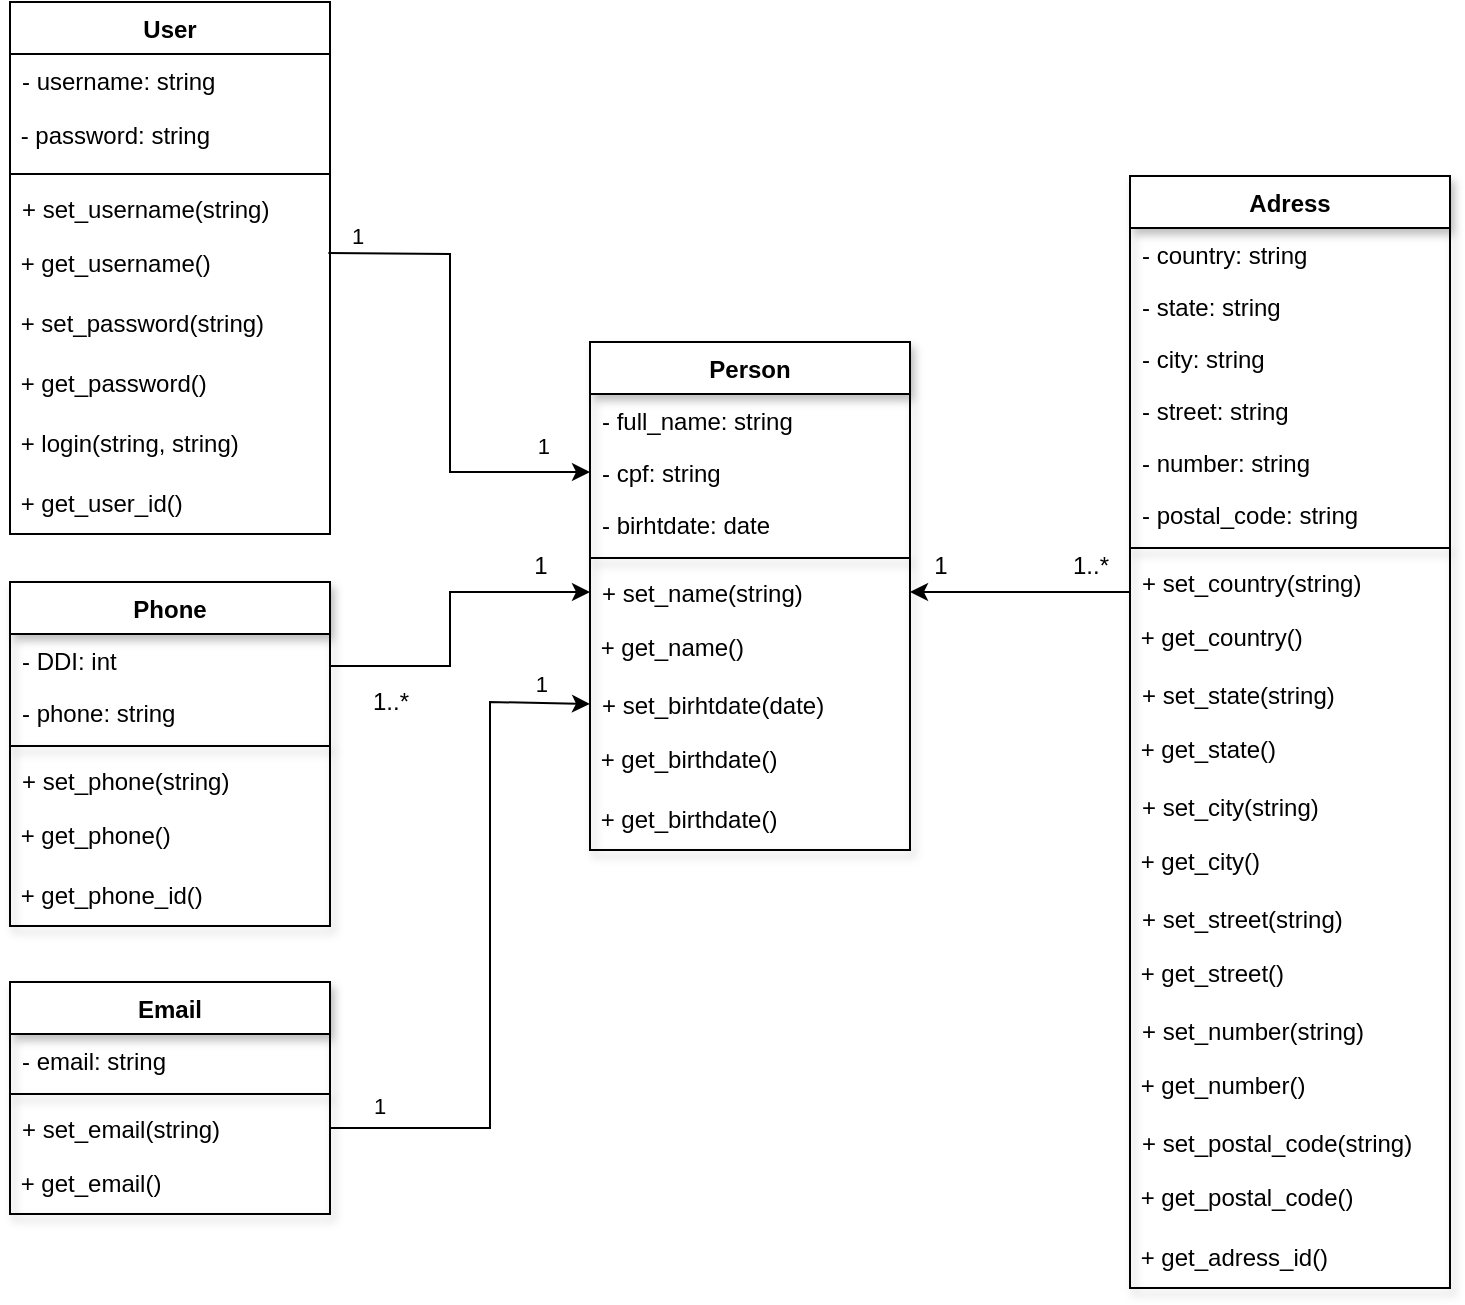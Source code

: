 <mxfile version="20.2.8" type="github">
  <diagram id="C5RBs43oDa-KdzZeNtuy" name="Page-1">
    <mxGraphModel dx="1385" dy="657" grid="1" gridSize="10" guides="1" tooltips="1" connect="1" arrows="1" fold="1" page="1" pageScale="1" pageWidth="827" pageHeight="1169" math="0" shadow="0">
      <root>
        <mxCell id="WIyWlLk6GJQsqaUBKTNV-0" />
        <mxCell id="WIyWlLk6GJQsqaUBKTNV-1" parent="WIyWlLk6GJQsqaUBKTNV-0" />
        <mxCell id="1-Ae5yMaaS1Q80fFnslc-0" value="User" style="swimlane;fontStyle=1;align=center;verticalAlign=top;childLayout=stackLayout;horizontal=1;startSize=26;horizontalStack=0;resizeParent=1;resizeParentMax=0;resizeLast=0;collapsible=1;marginBottom=0;" vertex="1" parent="WIyWlLk6GJQsqaUBKTNV-1">
          <mxGeometry x="60" y="30" width="160" height="266" as="geometry" />
        </mxCell>
        <mxCell id="1-Ae5yMaaS1Q80fFnslc-1" value="- username: string&#xa;" style="text;strokeColor=none;fillColor=none;align=left;verticalAlign=top;spacingLeft=4;spacingRight=4;overflow=hidden;rotatable=0;points=[[0,0.5],[1,0.5]];portConstraint=eastwest;" vertex="1" parent="1-Ae5yMaaS1Q80fFnslc-0">
          <mxGeometry y="26" width="160" height="26" as="geometry" />
        </mxCell>
        <mxCell id="1-Ae5yMaaS1Q80fFnslc-4" value="&amp;nbsp;- password: string" style="text;html=1;resizable=0;autosize=1;align=left;verticalAlign=middle;points=[];fillColor=none;strokeColor=none;rounded=0;" vertex="1" parent="1-Ae5yMaaS1Q80fFnslc-0">
          <mxGeometry y="52" width="160" height="30" as="geometry" />
        </mxCell>
        <mxCell id="1-Ae5yMaaS1Q80fFnslc-2" value="" style="line;strokeWidth=1;fillColor=none;align=left;verticalAlign=middle;spacingTop=-1;spacingLeft=3;spacingRight=3;rotatable=0;labelPosition=right;points=[];portConstraint=eastwest;strokeColor=inherit;" vertex="1" parent="1-Ae5yMaaS1Q80fFnslc-0">
          <mxGeometry y="82" width="160" height="8" as="geometry" />
        </mxCell>
        <mxCell id="1-Ae5yMaaS1Q80fFnslc-3" value="+ set_username(string)" style="text;strokeColor=none;fillColor=none;align=left;verticalAlign=top;spacingLeft=4;spacingRight=4;overflow=hidden;rotatable=0;points=[[0,0.5],[1,0.5]];portConstraint=eastwest;" vertex="1" parent="1-Ae5yMaaS1Q80fFnslc-0">
          <mxGeometry y="90" width="160" height="26" as="geometry" />
        </mxCell>
        <mxCell id="1-Ae5yMaaS1Q80fFnslc-5" value="&amp;nbsp;+ get_username()" style="text;html=1;resizable=0;autosize=1;align=left;verticalAlign=middle;points=[];fillColor=none;strokeColor=none;rounded=0;shadow=1;" vertex="1" parent="1-Ae5yMaaS1Q80fFnslc-0">
          <mxGeometry y="116" width="160" height="30" as="geometry" />
        </mxCell>
        <mxCell id="1-Ae5yMaaS1Q80fFnslc-6" value="&amp;nbsp;+ set_password(string)" style="text;html=1;resizable=0;autosize=1;align=left;verticalAlign=middle;points=[];fillColor=none;strokeColor=none;rounded=0;" vertex="1" parent="1-Ae5yMaaS1Q80fFnslc-0">
          <mxGeometry y="146" width="160" height="30" as="geometry" />
        </mxCell>
        <mxCell id="1-Ae5yMaaS1Q80fFnslc-7" value="&amp;nbsp;+ get_password()" style="text;html=1;resizable=0;autosize=1;align=left;verticalAlign=middle;points=[];fillColor=none;strokeColor=none;rounded=0;shadow=1;" vertex="1" parent="1-Ae5yMaaS1Q80fFnslc-0">
          <mxGeometry y="176" width="160" height="30" as="geometry" />
        </mxCell>
        <mxCell id="1-Ae5yMaaS1Q80fFnslc-8" value="&amp;nbsp;+ login(string, string)" style="text;html=1;resizable=0;autosize=1;align=left;verticalAlign=middle;points=[];fillColor=none;strokeColor=none;rounded=0;shadow=1;" vertex="1" parent="1-Ae5yMaaS1Q80fFnslc-0">
          <mxGeometry y="206" width="160" height="30" as="geometry" />
        </mxCell>
        <mxCell id="1-Ae5yMaaS1Q80fFnslc-78" value="&amp;nbsp;+ get_user_id()" style="text;html=1;resizable=0;autosize=1;align=left;verticalAlign=middle;points=[];fillColor=none;strokeColor=none;rounded=0;shadow=1;" vertex="1" parent="1-Ae5yMaaS1Q80fFnslc-0">
          <mxGeometry y="236" width="160" height="30" as="geometry" />
        </mxCell>
        <mxCell id="1-Ae5yMaaS1Q80fFnslc-9" value="Person" style="swimlane;fontStyle=1;align=center;verticalAlign=top;childLayout=stackLayout;horizontal=1;startSize=26;horizontalStack=0;resizeParent=1;resizeParentMax=0;resizeLast=0;collapsible=1;marginBottom=0;shadow=1;" vertex="1" parent="WIyWlLk6GJQsqaUBKTNV-1">
          <mxGeometry x="350" y="200" width="160" height="254" as="geometry" />
        </mxCell>
        <mxCell id="1-Ae5yMaaS1Q80fFnslc-13" value="- full_name: string" style="text;strokeColor=none;fillColor=none;align=left;verticalAlign=top;spacingLeft=4;spacingRight=4;overflow=hidden;rotatable=0;points=[[0,0.5],[1,0.5]];portConstraint=eastwest;shadow=1;" vertex="1" parent="1-Ae5yMaaS1Q80fFnslc-9">
          <mxGeometry y="26" width="160" height="26" as="geometry" />
        </mxCell>
        <mxCell id="1-Ae5yMaaS1Q80fFnslc-20" value="- cpf: string" style="text;strokeColor=none;fillColor=none;align=left;verticalAlign=top;spacingLeft=4;spacingRight=4;overflow=hidden;rotatable=0;points=[[0,0.5],[1,0.5]];portConstraint=eastwest;shadow=1;" vertex="1" parent="1-Ae5yMaaS1Q80fFnslc-9">
          <mxGeometry y="52" width="160" height="26" as="geometry" />
        </mxCell>
        <mxCell id="1-Ae5yMaaS1Q80fFnslc-10" value="- birhtdate: date" style="text;strokeColor=none;fillColor=none;align=left;verticalAlign=top;spacingLeft=4;spacingRight=4;overflow=hidden;rotatable=0;points=[[0,0.5],[1,0.5]];portConstraint=eastwest;shadow=1;" vertex="1" parent="1-Ae5yMaaS1Q80fFnslc-9">
          <mxGeometry y="78" width="160" height="26" as="geometry" />
        </mxCell>
        <mxCell id="1-Ae5yMaaS1Q80fFnslc-11" value="" style="line;strokeWidth=1;fillColor=none;align=left;verticalAlign=middle;spacingTop=-1;spacingLeft=3;spacingRight=3;rotatable=0;labelPosition=right;points=[];portConstraint=eastwest;strokeColor=inherit;shadow=1;" vertex="1" parent="1-Ae5yMaaS1Q80fFnslc-9">
          <mxGeometry y="104" width="160" height="8" as="geometry" />
        </mxCell>
        <mxCell id="1-Ae5yMaaS1Q80fFnslc-15" value="+ set_name(string)" style="text;strokeColor=none;fillColor=none;align=left;verticalAlign=top;spacingLeft=4;spacingRight=4;overflow=hidden;rotatable=0;points=[[0,0.5],[1,0.5]];portConstraint=eastwest;" vertex="1" parent="1-Ae5yMaaS1Q80fFnslc-9">
          <mxGeometry y="112" width="160" height="26" as="geometry" />
        </mxCell>
        <mxCell id="1-Ae5yMaaS1Q80fFnslc-16" value="&amp;nbsp;+ get_name()" style="text;html=1;resizable=0;autosize=1;align=left;verticalAlign=middle;points=[];fillColor=none;strokeColor=none;rounded=0;shadow=1;" vertex="1" parent="1-Ae5yMaaS1Q80fFnslc-9">
          <mxGeometry y="138" width="160" height="30" as="geometry" />
        </mxCell>
        <mxCell id="1-Ae5yMaaS1Q80fFnslc-17" value="+ set_birhtdate(date)" style="text;strokeColor=none;fillColor=none;align=left;verticalAlign=top;spacingLeft=4;spacingRight=4;overflow=hidden;rotatable=0;points=[[0,0.5],[1,0.5]];portConstraint=eastwest;" vertex="1" parent="1-Ae5yMaaS1Q80fFnslc-9">
          <mxGeometry y="168" width="160" height="26" as="geometry" />
        </mxCell>
        <mxCell id="1-Ae5yMaaS1Q80fFnslc-18" value="&amp;nbsp;+ get_birthdate()" style="text;html=1;resizable=0;autosize=1;align=left;verticalAlign=middle;points=[];fillColor=none;strokeColor=none;rounded=0;shadow=1;" vertex="1" parent="1-Ae5yMaaS1Q80fFnslc-9">
          <mxGeometry y="194" width="160" height="30" as="geometry" />
        </mxCell>
        <mxCell id="1-Ae5yMaaS1Q80fFnslc-76" value="&amp;nbsp;+ get_birthdate()" style="text;html=1;resizable=0;autosize=1;align=left;verticalAlign=middle;points=[];fillColor=none;strokeColor=none;rounded=0;shadow=1;" vertex="1" parent="1-Ae5yMaaS1Q80fFnslc-9">
          <mxGeometry y="224" width="160" height="30" as="geometry" />
        </mxCell>
        <mxCell id="1-Ae5yMaaS1Q80fFnslc-21" value="Adress" style="swimlane;fontStyle=1;align=center;verticalAlign=top;childLayout=stackLayout;horizontal=1;startSize=26;horizontalStack=0;resizeParent=1;resizeParentMax=0;resizeLast=0;collapsible=1;marginBottom=0;shadow=1;" vertex="1" parent="WIyWlLk6GJQsqaUBKTNV-1">
          <mxGeometry x="620" y="117" width="160" height="556" as="geometry" />
        </mxCell>
        <mxCell id="1-Ae5yMaaS1Q80fFnslc-22" value="- country: string" style="text;strokeColor=none;fillColor=none;align=left;verticalAlign=top;spacingLeft=4;spacingRight=4;overflow=hidden;rotatable=0;points=[[0,0.5],[1,0.5]];portConstraint=eastwest;shadow=1;" vertex="1" parent="1-Ae5yMaaS1Q80fFnslc-21">
          <mxGeometry y="26" width="160" height="26" as="geometry" />
        </mxCell>
        <mxCell id="1-Ae5yMaaS1Q80fFnslc-29" value="- state: string" style="text;strokeColor=none;fillColor=none;align=left;verticalAlign=top;spacingLeft=4;spacingRight=4;overflow=hidden;rotatable=0;points=[[0,0.5],[1,0.5]];portConstraint=eastwest;shadow=1;" vertex="1" parent="1-Ae5yMaaS1Q80fFnslc-21">
          <mxGeometry y="52" width="160" height="26" as="geometry" />
        </mxCell>
        <mxCell id="1-Ae5yMaaS1Q80fFnslc-30" value="- city: string" style="text;strokeColor=none;fillColor=none;align=left;verticalAlign=top;spacingLeft=4;spacingRight=4;overflow=hidden;rotatable=0;points=[[0,0.5],[1,0.5]];portConstraint=eastwest;shadow=1;" vertex="1" parent="1-Ae5yMaaS1Q80fFnslc-21">
          <mxGeometry y="78" width="160" height="26" as="geometry" />
        </mxCell>
        <mxCell id="1-Ae5yMaaS1Q80fFnslc-31" value="- street: string" style="text;strokeColor=none;fillColor=none;align=left;verticalAlign=top;spacingLeft=4;spacingRight=4;overflow=hidden;rotatable=0;points=[[0,0.5],[1,0.5]];portConstraint=eastwest;shadow=1;" vertex="1" parent="1-Ae5yMaaS1Q80fFnslc-21">
          <mxGeometry y="104" width="160" height="26" as="geometry" />
        </mxCell>
        <mxCell id="1-Ae5yMaaS1Q80fFnslc-32" value="- number: string" style="text;strokeColor=none;fillColor=none;align=left;verticalAlign=top;spacingLeft=4;spacingRight=4;overflow=hidden;rotatable=0;points=[[0,0.5],[1,0.5]];portConstraint=eastwest;shadow=1;" vertex="1" parent="1-Ae5yMaaS1Q80fFnslc-21">
          <mxGeometry y="130" width="160" height="26" as="geometry" />
        </mxCell>
        <mxCell id="1-Ae5yMaaS1Q80fFnslc-33" value="- postal_code: string" style="text;strokeColor=none;fillColor=none;align=left;verticalAlign=top;spacingLeft=4;spacingRight=4;overflow=hidden;rotatable=0;points=[[0,0.5],[1,0.5]];portConstraint=eastwest;shadow=1;" vertex="1" parent="1-Ae5yMaaS1Q80fFnslc-21">
          <mxGeometry y="156" width="160" height="26" as="geometry" />
        </mxCell>
        <mxCell id="1-Ae5yMaaS1Q80fFnslc-23" value="" style="line;strokeWidth=1;fillColor=none;align=left;verticalAlign=middle;spacingTop=-1;spacingLeft=3;spacingRight=3;rotatable=0;labelPosition=right;points=[];portConstraint=eastwest;strokeColor=inherit;shadow=1;" vertex="1" parent="1-Ae5yMaaS1Q80fFnslc-21">
          <mxGeometry y="182" width="160" height="8" as="geometry" />
        </mxCell>
        <mxCell id="1-Ae5yMaaS1Q80fFnslc-39" value="+ set_country(string)" style="text;strokeColor=none;fillColor=none;align=left;verticalAlign=top;spacingLeft=4;spacingRight=4;overflow=hidden;rotatable=0;points=[[0,0.5],[1,0.5]];portConstraint=eastwest;" vertex="1" parent="1-Ae5yMaaS1Q80fFnslc-21">
          <mxGeometry y="190" width="160" height="26" as="geometry" />
        </mxCell>
        <mxCell id="1-Ae5yMaaS1Q80fFnslc-40" value="&amp;nbsp;+ get_country()" style="text;html=1;resizable=0;autosize=1;align=left;verticalAlign=middle;points=[];fillColor=none;strokeColor=none;rounded=0;shadow=1;" vertex="1" parent="1-Ae5yMaaS1Q80fFnslc-21">
          <mxGeometry y="216" width="160" height="30" as="geometry" />
        </mxCell>
        <mxCell id="1-Ae5yMaaS1Q80fFnslc-41" value="+ set_state(string)" style="text;strokeColor=none;fillColor=none;align=left;verticalAlign=top;spacingLeft=4;spacingRight=4;overflow=hidden;rotatable=0;points=[[0,0.5],[1,0.5]];portConstraint=eastwest;" vertex="1" parent="1-Ae5yMaaS1Q80fFnslc-21">
          <mxGeometry y="246" width="160" height="26" as="geometry" />
        </mxCell>
        <mxCell id="1-Ae5yMaaS1Q80fFnslc-42" value="&amp;nbsp;+ get_state()" style="text;html=1;resizable=0;autosize=1;align=left;verticalAlign=middle;points=[];fillColor=none;strokeColor=none;rounded=0;shadow=1;" vertex="1" parent="1-Ae5yMaaS1Q80fFnslc-21">
          <mxGeometry y="272" width="160" height="30" as="geometry" />
        </mxCell>
        <mxCell id="1-Ae5yMaaS1Q80fFnslc-43" value="+ set_city(string)" style="text;strokeColor=none;fillColor=none;align=left;verticalAlign=top;spacingLeft=4;spacingRight=4;overflow=hidden;rotatable=0;points=[[0,0.5],[1,0.5]];portConstraint=eastwest;" vertex="1" parent="1-Ae5yMaaS1Q80fFnslc-21">
          <mxGeometry y="302" width="160" height="26" as="geometry" />
        </mxCell>
        <mxCell id="1-Ae5yMaaS1Q80fFnslc-44" value="&amp;nbsp;+ get_city()" style="text;html=1;resizable=0;autosize=1;align=left;verticalAlign=middle;points=[];fillColor=none;strokeColor=none;rounded=0;shadow=1;" vertex="1" parent="1-Ae5yMaaS1Q80fFnslc-21">
          <mxGeometry y="328" width="160" height="30" as="geometry" />
        </mxCell>
        <mxCell id="1-Ae5yMaaS1Q80fFnslc-45" value="+ set_street(string)" style="text;strokeColor=none;fillColor=none;align=left;verticalAlign=top;spacingLeft=4;spacingRight=4;overflow=hidden;rotatable=0;points=[[0,0.5],[1,0.5]];portConstraint=eastwest;" vertex="1" parent="1-Ae5yMaaS1Q80fFnslc-21">
          <mxGeometry y="358" width="160" height="26" as="geometry" />
        </mxCell>
        <mxCell id="1-Ae5yMaaS1Q80fFnslc-52" value="&amp;nbsp;+ get_street()" style="text;html=1;resizable=0;autosize=1;align=left;verticalAlign=middle;points=[];fillColor=none;strokeColor=none;rounded=0;shadow=1;" vertex="1" parent="1-Ae5yMaaS1Q80fFnslc-21">
          <mxGeometry y="384" width="160" height="30" as="geometry" />
        </mxCell>
        <mxCell id="1-Ae5yMaaS1Q80fFnslc-49" value="+ set_number(string)" style="text;strokeColor=none;fillColor=none;align=left;verticalAlign=top;spacingLeft=4;spacingRight=4;overflow=hidden;rotatable=0;points=[[0,0.5],[1,0.5]];portConstraint=eastwest;" vertex="1" parent="1-Ae5yMaaS1Q80fFnslc-21">
          <mxGeometry y="414" width="160" height="26" as="geometry" />
        </mxCell>
        <mxCell id="1-Ae5yMaaS1Q80fFnslc-50" value="&amp;nbsp;+ get_number()" style="text;html=1;resizable=0;autosize=1;align=left;verticalAlign=middle;points=[];fillColor=none;strokeColor=none;rounded=0;shadow=1;" vertex="1" parent="1-Ae5yMaaS1Q80fFnslc-21">
          <mxGeometry y="440" width="160" height="30" as="geometry" />
        </mxCell>
        <mxCell id="1-Ae5yMaaS1Q80fFnslc-51" value="+ set_postal_code(string)" style="text;strokeColor=none;fillColor=none;align=left;verticalAlign=top;spacingLeft=4;spacingRight=4;overflow=hidden;rotatable=0;points=[[0,0.5],[1,0.5]];portConstraint=eastwest;" vertex="1" parent="1-Ae5yMaaS1Q80fFnslc-21">
          <mxGeometry y="470" width="160" height="26" as="geometry" />
        </mxCell>
        <mxCell id="1-Ae5yMaaS1Q80fFnslc-46" value="&amp;nbsp;+ get_postal_code()" style="text;html=1;resizable=0;autosize=1;align=left;verticalAlign=middle;points=[];fillColor=none;strokeColor=none;rounded=0;shadow=1;" vertex="1" parent="1-Ae5yMaaS1Q80fFnslc-21">
          <mxGeometry y="496" width="160" height="30" as="geometry" />
        </mxCell>
        <mxCell id="1-Ae5yMaaS1Q80fFnslc-79" value="&amp;nbsp;+ get_adress_id()" style="text;html=1;resizable=0;autosize=1;align=left;verticalAlign=middle;points=[];fillColor=none;strokeColor=none;rounded=0;shadow=1;" vertex="1" parent="1-Ae5yMaaS1Q80fFnslc-21">
          <mxGeometry y="526" width="160" height="30" as="geometry" />
        </mxCell>
        <mxCell id="1-Ae5yMaaS1Q80fFnslc-25" value="Email" style="swimlane;fontStyle=1;align=center;verticalAlign=top;childLayout=stackLayout;horizontal=1;startSize=26;horizontalStack=0;resizeParent=1;resizeParentMax=0;resizeLast=0;collapsible=1;marginBottom=0;shadow=1;" vertex="1" parent="WIyWlLk6GJQsqaUBKTNV-1">
          <mxGeometry x="60" y="520" width="160" height="116" as="geometry" />
        </mxCell>
        <mxCell id="1-Ae5yMaaS1Q80fFnslc-26" value="- email: string" style="text;strokeColor=none;fillColor=none;align=left;verticalAlign=top;spacingLeft=4;spacingRight=4;overflow=hidden;rotatable=0;points=[[0,0.5],[1,0.5]];portConstraint=eastwest;shadow=1;" vertex="1" parent="1-Ae5yMaaS1Q80fFnslc-25">
          <mxGeometry y="26" width="160" height="26" as="geometry" />
        </mxCell>
        <mxCell id="1-Ae5yMaaS1Q80fFnslc-27" value="" style="line;strokeWidth=1;fillColor=none;align=left;verticalAlign=middle;spacingTop=-1;spacingLeft=3;spacingRight=3;rotatable=0;labelPosition=right;points=[];portConstraint=eastwest;strokeColor=inherit;shadow=1;" vertex="1" parent="1-Ae5yMaaS1Q80fFnslc-25">
          <mxGeometry y="52" width="160" height="8" as="geometry" />
        </mxCell>
        <mxCell id="1-Ae5yMaaS1Q80fFnslc-35" value="+ set_email(string)" style="text;strokeColor=none;fillColor=none;align=left;verticalAlign=top;spacingLeft=4;spacingRight=4;overflow=hidden;rotatable=0;points=[[0,0.5],[1,0.5]];portConstraint=eastwest;" vertex="1" parent="1-Ae5yMaaS1Q80fFnslc-25">
          <mxGeometry y="60" width="160" height="26" as="geometry" />
        </mxCell>
        <mxCell id="1-Ae5yMaaS1Q80fFnslc-36" value="&amp;nbsp;+ get_email()" style="text;html=1;resizable=0;autosize=1;align=left;verticalAlign=middle;points=[];fillColor=none;strokeColor=none;rounded=0;shadow=1;" vertex="1" parent="1-Ae5yMaaS1Q80fFnslc-25">
          <mxGeometry y="86" width="160" height="30" as="geometry" />
        </mxCell>
        <mxCell id="1-Ae5yMaaS1Q80fFnslc-54" value="" style="endArrow=classic;html=1;rounded=0;exitX=1;exitY=0.5;exitDx=0;exitDy=0;entryX=0;entryY=0.5;entryDx=0;entryDy=0;" edge="1" parent="WIyWlLk6GJQsqaUBKTNV-1" source="1-Ae5yMaaS1Q80fFnslc-35" target="1-Ae5yMaaS1Q80fFnslc-17">
          <mxGeometry relative="1" as="geometry">
            <mxPoint x="500" y="350" as="sourcePoint" />
            <mxPoint x="290" y="370" as="targetPoint" />
            <Array as="points">
              <mxPoint x="300" y="593" />
              <mxPoint x="300" y="470" />
              <mxPoint x="300" y="380" />
            </Array>
          </mxGeometry>
        </mxCell>
        <mxCell id="1-Ae5yMaaS1Q80fFnslc-56" value="1" style="edgeLabel;resizable=0;html=1;align=left;verticalAlign=bottom;shadow=1;" connectable="0" vertex="1" parent="1-Ae5yMaaS1Q80fFnslc-54">
          <mxGeometry x="-1" relative="1" as="geometry">
            <mxPoint x="20" y="-3" as="offset" />
          </mxGeometry>
        </mxCell>
        <mxCell id="1-Ae5yMaaS1Q80fFnslc-57" value="1" style="edgeLabel;resizable=0;html=1;align=right;verticalAlign=bottom;shadow=1;" connectable="0" vertex="1" parent="1-Ae5yMaaS1Q80fFnslc-54">
          <mxGeometry x="1" relative="1" as="geometry">
            <mxPoint x="-20" y="-1" as="offset" />
          </mxGeometry>
        </mxCell>
        <mxCell id="1-Ae5yMaaS1Q80fFnslc-64" style="edgeStyle=orthogonalEdgeStyle;rounded=0;orthogonalLoop=1;jettySize=auto;html=1;exitX=1;exitY=0.5;exitDx=0;exitDy=0;entryX=0;entryY=0.5;entryDx=0;entryDy=0;" edge="1" parent="WIyWlLk6GJQsqaUBKTNV-1" source="1-Ae5yMaaS1Q80fFnslc-63" target="1-Ae5yMaaS1Q80fFnslc-15">
          <mxGeometry relative="1" as="geometry">
            <mxPoint x="280" y="310" as="targetPoint" />
            <Array as="points">
              <mxPoint x="280" y="362" />
              <mxPoint x="280" y="325" />
            </Array>
          </mxGeometry>
        </mxCell>
        <mxCell id="1-Ae5yMaaS1Q80fFnslc-59" value="Phone" style="swimlane;fontStyle=1;align=center;verticalAlign=top;childLayout=stackLayout;horizontal=1;startSize=26;horizontalStack=0;resizeParent=1;resizeParentMax=0;resizeLast=0;collapsible=1;marginBottom=0;shadow=1;" vertex="1" parent="WIyWlLk6GJQsqaUBKTNV-1">
          <mxGeometry x="60" y="320" width="160" height="172" as="geometry" />
        </mxCell>
        <mxCell id="1-Ae5yMaaS1Q80fFnslc-60" value="- DDI: int" style="text;strokeColor=none;fillColor=none;align=left;verticalAlign=top;spacingLeft=4;spacingRight=4;overflow=hidden;rotatable=0;points=[[0,0.5],[1,0.5]];portConstraint=eastwest;shadow=1;" vertex="1" parent="1-Ae5yMaaS1Q80fFnslc-59">
          <mxGeometry y="26" width="160" height="26" as="geometry" />
        </mxCell>
        <mxCell id="1-Ae5yMaaS1Q80fFnslc-63" value="- phone: string" style="text;strokeColor=none;fillColor=none;align=left;verticalAlign=top;spacingLeft=4;spacingRight=4;overflow=hidden;rotatable=0;points=[[0,0.5],[1,0.5]];portConstraint=eastwest;shadow=1;" vertex="1" parent="1-Ae5yMaaS1Q80fFnslc-59">
          <mxGeometry y="52" width="160" height="26" as="geometry" />
        </mxCell>
        <mxCell id="1-Ae5yMaaS1Q80fFnslc-61" value="" style="line;strokeWidth=1;fillColor=none;align=left;verticalAlign=middle;spacingTop=-1;spacingLeft=3;spacingRight=3;rotatable=0;labelPosition=right;points=[];portConstraint=eastwest;strokeColor=inherit;shadow=1;" vertex="1" parent="1-Ae5yMaaS1Q80fFnslc-59">
          <mxGeometry y="78" width="160" height="8" as="geometry" />
        </mxCell>
        <mxCell id="1-Ae5yMaaS1Q80fFnslc-37" value="+ set_phone(string)" style="text;strokeColor=none;fillColor=none;align=left;verticalAlign=top;spacingLeft=4;spacingRight=4;overflow=hidden;rotatable=0;points=[[0,0.5],[1,0.5]];portConstraint=eastwest;" vertex="1" parent="1-Ae5yMaaS1Q80fFnslc-59">
          <mxGeometry y="86" width="160" height="26" as="geometry" />
        </mxCell>
        <mxCell id="1-Ae5yMaaS1Q80fFnslc-38" value="&amp;nbsp;+ get_phone()" style="text;html=1;resizable=0;autosize=1;align=left;verticalAlign=middle;points=[];fillColor=none;strokeColor=none;rounded=0;shadow=1;" vertex="1" parent="1-Ae5yMaaS1Q80fFnslc-59">
          <mxGeometry y="112" width="160" height="30" as="geometry" />
        </mxCell>
        <mxCell id="1-Ae5yMaaS1Q80fFnslc-77" value="&amp;nbsp;+ get_phone_id()" style="text;html=1;resizable=0;autosize=1;align=left;verticalAlign=middle;points=[];fillColor=none;strokeColor=none;rounded=0;shadow=1;" vertex="1" parent="1-Ae5yMaaS1Q80fFnslc-59">
          <mxGeometry y="142" width="160" height="30" as="geometry" />
        </mxCell>
        <mxCell id="1-Ae5yMaaS1Q80fFnslc-65" style="edgeStyle=orthogonalEdgeStyle;rounded=0;orthogonalLoop=1;jettySize=auto;html=1;entryX=1;entryY=0.5;entryDx=0;entryDy=0;" edge="1" parent="WIyWlLk6GJQsqaUBKTNV-1" source="1-Ae5yMaaS1Q80fFnslc-39" target="1-Ae5yMaaS1Q80fFnslc-15">
          <mxGeometry relative="1" as="geometry">
            <Array as="points">
              <mxPoint x="600" y="325" />
              <mxPoint x="600" y="325" />
            </Array>
          </mxGeometry>
        </mxCell>
        <mxCell id="1-Ae5yMaaS1Q80fFnslc-67" value="" style="endArrow=classic;html=1;rounded=0;exitX=0.995;exitY=0.317;exitDx=0;exitDy=0;entryX=0;entryY=0.5;entryDx=0;entryDy=0;exitPerimeter=0;" edge="1" parent="WIyWlLk6GJQsqaUBKTNV-1" source="1-Ae5yMaaS1Q80fFnslc-5" target="1-Ae5yMaaS1Q80fFnslc-20">
          <mxGeometry relative="1" as="geometry">
            <mxPoint x="260" y="140" as="sourcePoint" />
            <mxPoint x="440" y="156" as="targetPoint" />
            <Array as="points">
              <mxPoint x="280" y="156" />
              <mxPoint x="280" y="265" />
            </Array>
          </mxGeometry>
        </mxCell>
        <mxCell id="1-Ae5yMaaS1Q80fFnslc-69" value="1" style="edgeLabel;resizable=0;html=1;align=left;verticalAlign=bottom;shadow=1;" connectable="0" vertex="1" parent="1-Ae5yMaaS1Q80fFnslc-67">
          <mxGeometry x="-1" relative="1" as="geometry">
            <mxPoint x="10" as="offset" />
          </mxGeometry>
        </mxCell>
        <mxCell id="1-Ae5yMaaS1Q80fFnslc-70" value="1" style="edgeLabel;resizable=0;html=1;align=right;verticalAlign=bottom;shadow=1;" connectable="0" vertex="1" parent="1-Ae5yMaaS1Q80fFnslc-67">
          <mxGeometry x="1" relative="1" as="geometry">
            <mxPoint x="-20" y="-5" as="offset" />
          </mxGeometry>
        </mxCell>
        <mxCell id="1-Ae5yMaaS1Q80fFnslc-71" value="1..*" style="text;html=1;resizable=0;autosize=1;align=center;verticalAlign=middle;points=[];fillColor=none;strokeColor=none;rounded=0;shadow=1;" vertex="1" parent="WIyWlLk6GJQsqaUBKTNV-1">
          <mxGeometry x="230" y="365" width="40" height="30" as="geometry" />
        </mxCell>
        <mxCell id="1-Ae5yMaaS1Q80fFnslc-73" value="1" style="text;html=1;resizable=0;autosize=1;align=center;verticalAlign=middle;points=[];fillColor=none;strokeColor=none;rounded=0;shadow=1;" vertex="1" parent="WIyWlLk6GJQsqaUBKTNV-1">
          <mxGeometry x="310" y="297" width="30" height="30" as="geometry" />
        </mxCell>
        <mxCell id="1-Ae5yMaaS1Q80fFnslc-74" value="1" style="text;html=1;resizable=0;autosize=1;align=center;verticalAlign=middle;points=[];fillColor=none;strokeColor=none;rounded=0;shadow=1;" vertex="1" parent="WIyWlLk6GJQsqaUBKTNV-1">
          <mxGeometry x="510" y="297" width="30" height="30" as="geometry" />
        </mxCell>
        <mxCell id="1-Ae5yMaaS1Q80fFnslc-75" value="1..*" style="text;html=1;resizable=0;autosize=1;align=center;verticalAlign=middle;points=[];fillColor=none;strokeColor=none;rounded=0;shadow=1;" vertex="1" parent="WIyWlLk6GJQsqaUBKTNV-1">
          <mxGeometry x="580" y="297" width="40" height="30" as="geometry" />
        </mxCell>
      </root>
    </mxGraphModel>
  </diagram>
</mxfile>
